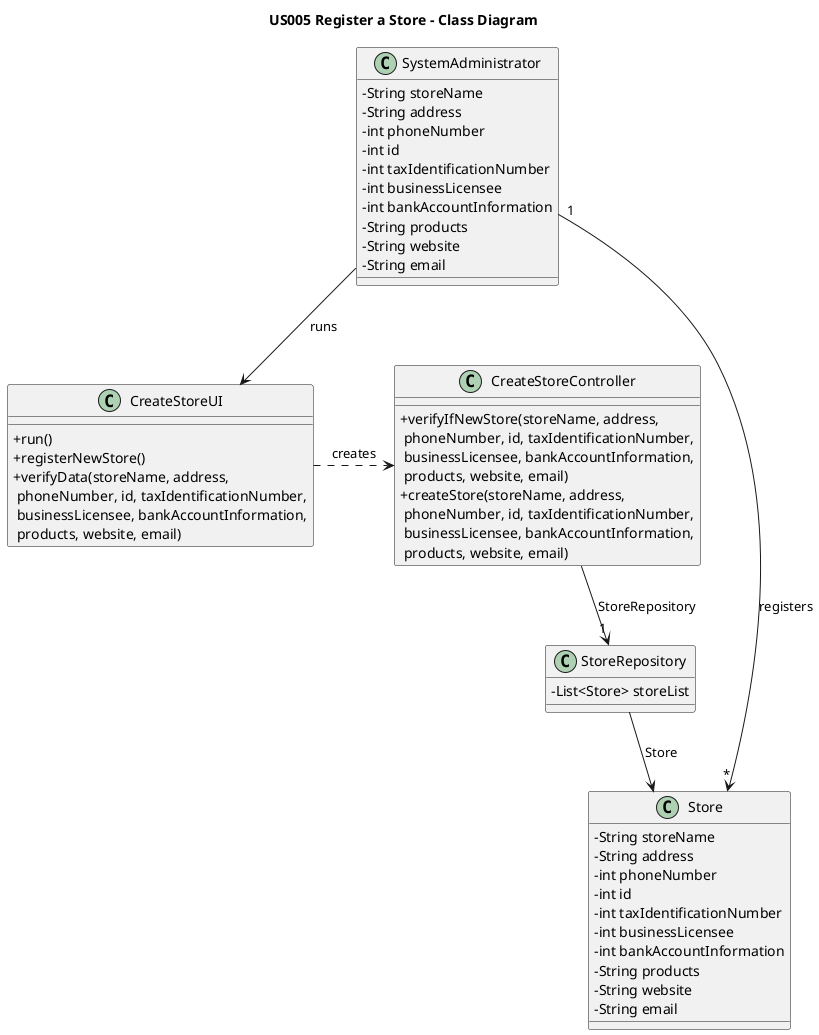 @startuml
skinparam packageStyle rectangle
skinparam shadowing false
skinparam classAttributeIconSize 0
title US005 Register a Store - Class Diagram

class Store {
- String storeName
- String address
- int phoneNumber
- int id
- int taxIdentificationNumber
- int businessLicensee
- int bankAccountInformation
- String products
- String website
- String email
___
}

class SystemAdministrator {
- String storeName
- String address
- int phoneNumber
- int id
- int taxIdentificationNumber
- int businessLicensee
- int bankAccountInformation
- String products
- String website
- String email
___
}

class StoreRepository{
-List<Store> storeList
___
}

class CreateStoreUI {
___
+run()
+registerNewStore()
+verifyData(storeName, address,\n phoneNumber, id, taxIdentificationNumber,\n businessLicensee, bankAccountInformation,\n products, website, email)
}

class CreateStoreController {
___
+verifyIfNewStore(storeName, address,\n phoneNumber, id, taxIdentificationNumber,\n businessLicensee, bankAccountInformation,\n products, website, email)
+createStore(storeName, address,\n phoneNumber, id, taxIdentificationNumber,\n businessLicensee, bankAccountInformation,\n products, website, email)
}

SystemAdministrator --> CreateStoreUI : runs
CreateStoreUI .> CreateStoreController : creates
SystemAdministrator "1" --> "*" Store : registers 
CreateStoreController --> "1" StoreRepository : StoreRepository
StoreRepository --> Store : Store
@enduml
